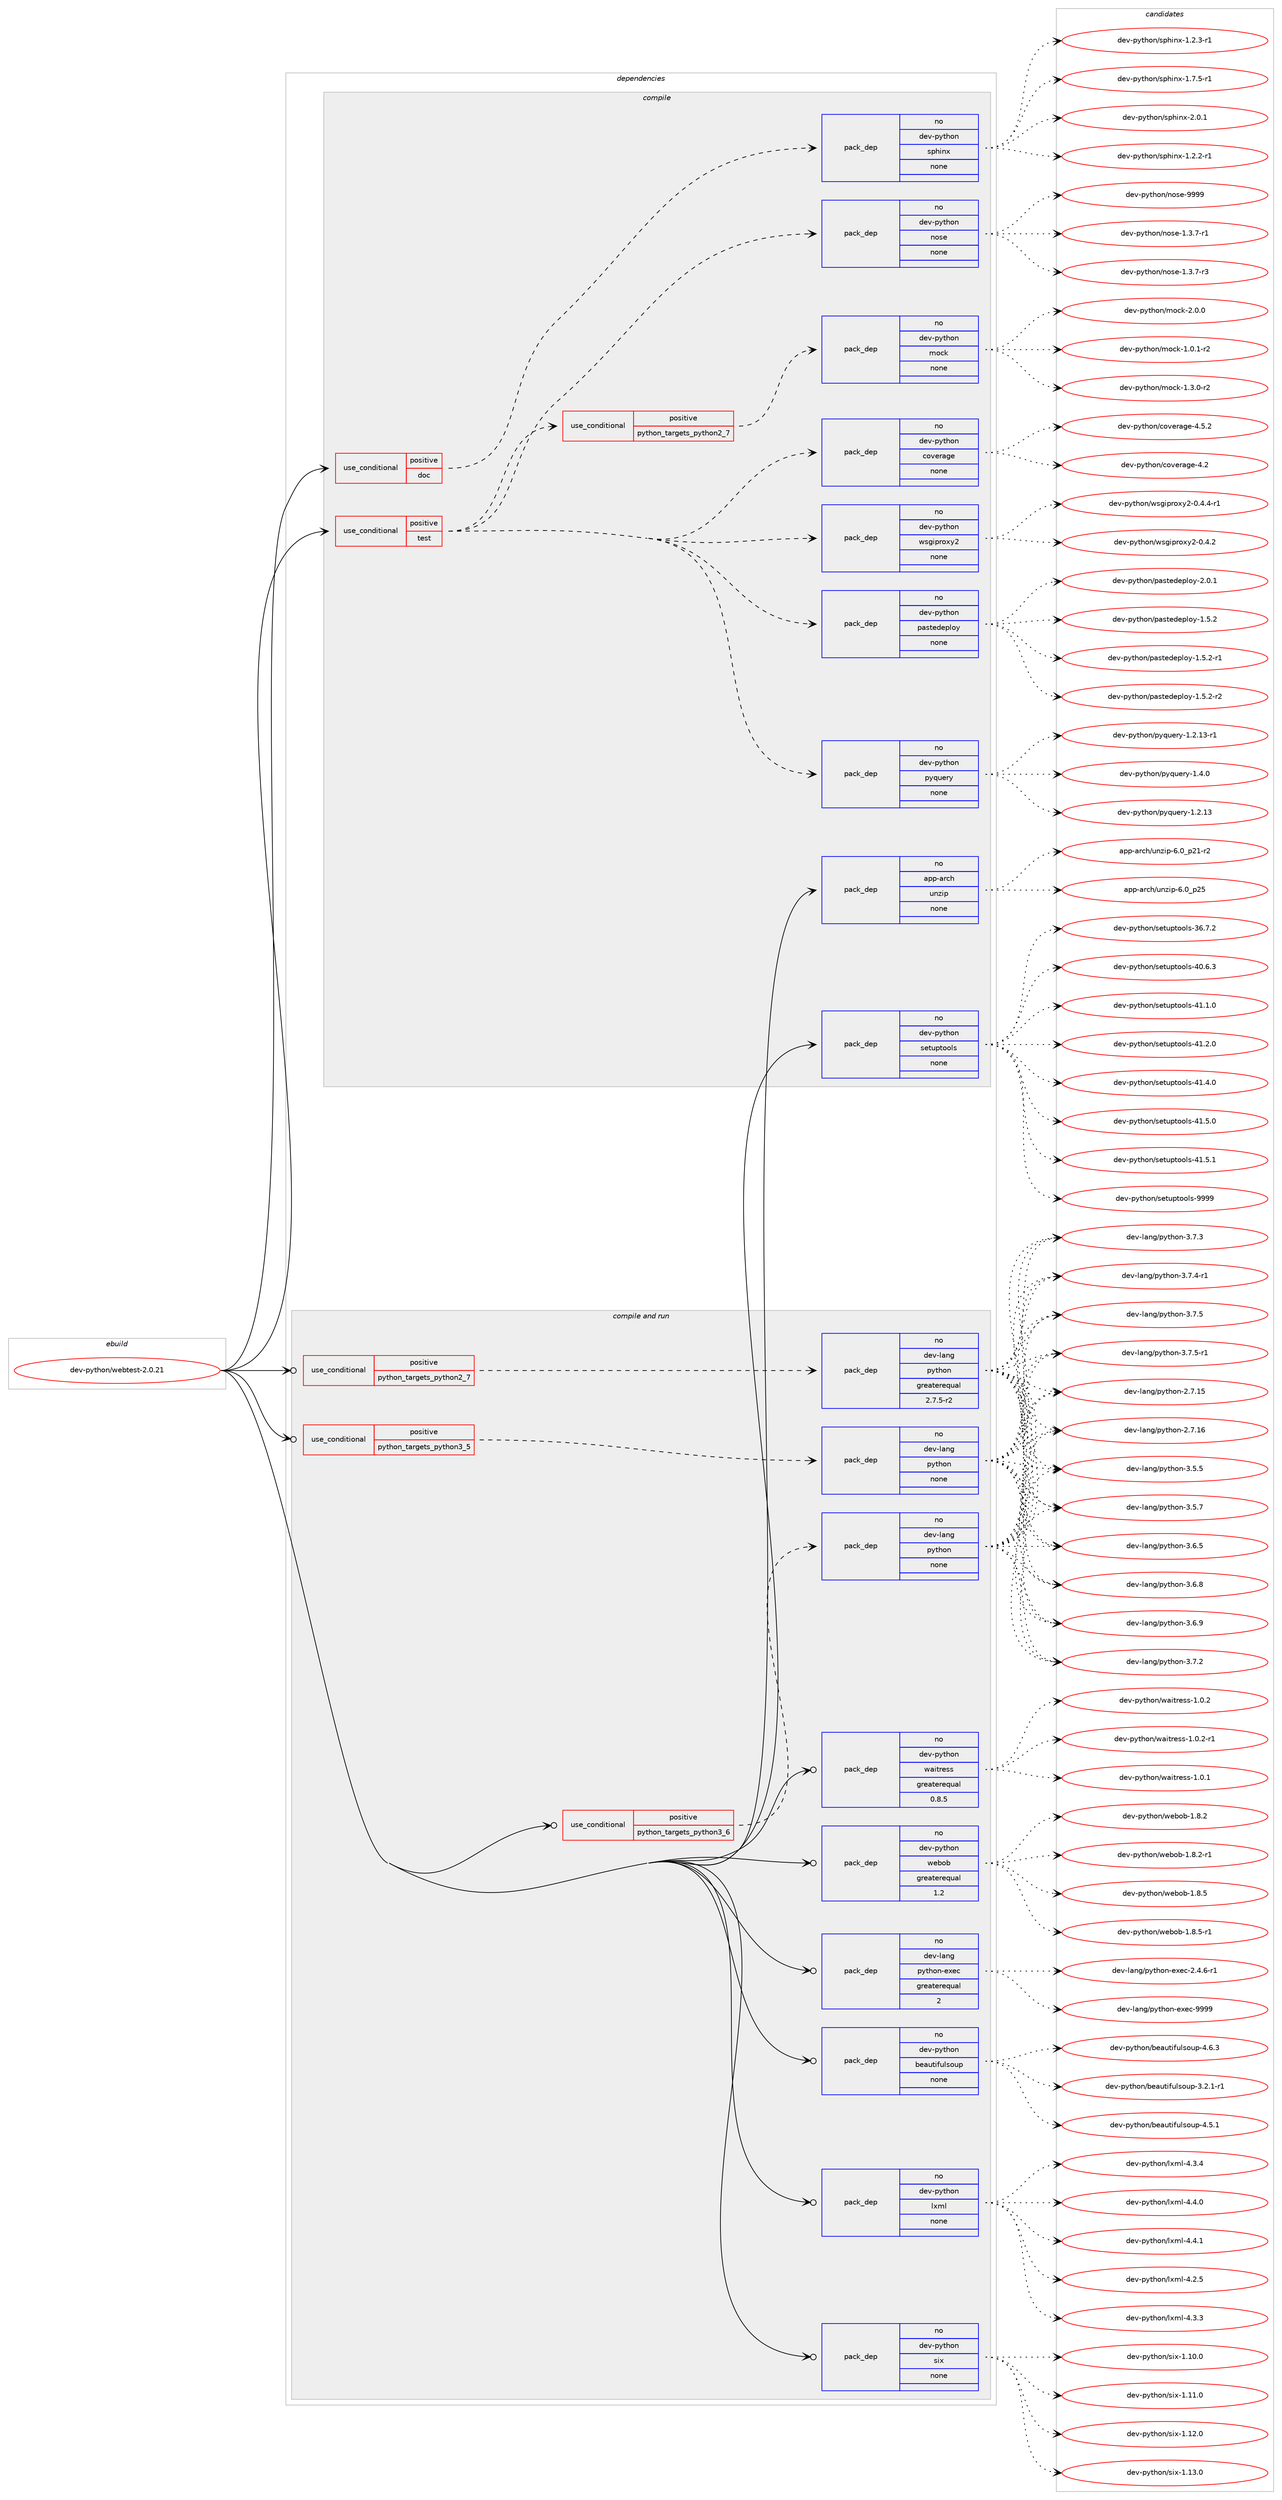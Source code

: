 digraph prolog {

# *************
# Graph options
# *************

newrank=true;
concentrate=true;
compound=true;
graph [rankdir=LR,fontname=Helvetica,fontsize=10,ranksep=1.5];#, ranksep=2.5, nodesep=0.2];
edge  [arrowhead=vee];
node  [fontname=Helvetica,fontsize=10];

# **********
# The ebuild
# **********

subgraph cluster_leftcol {
color=gray;
rank=same;
label=<<i>ebuild</i>>;
id [label="dev-python/webtest-2.0.21", color=red, width=4, href="../dev-python/webtest-2.0.21.svg"];
}

# ****************
# The dependencies
# ****************

subgraph cluster_midcol {
color=gray;
label=<<i>dependencies</i>>;
subgraph cluster_compile {
fillcolor="#eeeeee";
style=filled;
label=<<i>compile</i>>;
subgraph cond151382 {
dependency643723 [label=<<TABLE BORDER="0" CELLBORDER="1" CELLSPACING="0" CELLPADDING="4"><TR><TD ROWSPAN="3" CELLPADDING="10">use_conditional</TD></TR><TR><TD>positive</TD></TR><TR><TD>doc</TD></TR></TABLE>>, shape=none, color=red];
subgraph pack480452 {
dependency643724 [label=<<TABLE BORDER="0" CELLBORDER="1" CELLSPACING="0" CELLPADDING="4" WIDTH="220"><TR><TD ROWSPAN="6" CELLPADDING="30">pack_dep</TD></TR><TR><TD WIDTH="110">no</TD></TR><TR><TD>dev-python</TD></TR><TR><TD>sphinx</TD></TR><TR><TD>none</TD></TR><TR><TD></TD></TR></TABLE>>, shape=none, color=blue];
}
dependency643723:e -> dependency643724:w [weight=20,style="dashed",arrowhead="vee"];
}
id:e -> dependency643723:w [weight=20,style="solid",arrowhead="vee"];
subgraph cond151383 {
dependency643725 [label=<<TABLE BORDER="0" CELLBORDER="1" CELLSPACING="0" CELLPADDING="4"><TR><TD ROWSPAN="3" CELLPADDING="10">use_conditional</TD></TR><TR><TD>positive</TD></TR><TR><TD>test</TD></TR></TABLE>>, shape=none, color=red];
subgraph pack480453 {
dependency643726 [label=<<TABLE BORDER="0" CELLBORDER="1" CELLSPACING="0" CELLPADDING="4" WIDTH="220"><TR><TD ROWSPAN="6" CELLPADDING="30">pack_dep</TD></TR><TR><TD WIDTH="110">no</TD></TR><TR><TD>dev-python</TD></TR><TR><TD>nose</TD></TR><TR><TD>none</TD></TR><TR><TD></TD></TR></TABLE>>, shape=none, color=blue];
}
dependency643725:e -> dependency643726:w [weight=20,style="dashed",arrowhead="vee"];
subgraph pack480454 {
dependency643727 [label=<<TABLE BORDER="0" CELLBORDER="1" CELLSPACING="0" CELLPADDING="4" WIDTH="220"><TR><TD ROWSPAN="6" CELLPADDING="30">pack_dep</TD></TR><TR><TD WIDTH="110">no</TD></TR><TR><TD>dev-python</TD></TR><TR><TD>pyquery</TD></TR><TR><TD>none</TD></TR><TR><TD></TD></TR></TABLE>>, shape=none, color=blue];
}
dependency643725:e -> dependency643727:w [weight=20,style="dashed",arrowhead="vee"];
subgraph pack480455 {
dependency643728 [label=<<TABLE BORDER="0" CELLBORDER="1" CELLSPACING="0" CELLPADDING="4" WIDTH="220"><TR><TD ROWSPAN="6" CELLPADDING="30">pack_dep</TD></TR><TR><TD WIDTH="110">no</TD></TR><TR><TD>dev-python</TD></TR><TR><TD>pastedeploy</TD></TR><TR><TD>none</TD></TR><TR><TD></TD></TR></TABLE>>, shape=none, color=blue];
}
dependency643725:e -> dependency643728:w [weight=20,style="dashed",arrowhead="vee"];
subgraph pack480456 {
dependency643729 [label=<<TABLE BORDER="0" CELLBORDER="1" CELLSPACING="0" CELLPADDING="4" WIDTH="220"><TR><TD ROWSPAN="6" CELLPADDING="30">pack_dep</TD></TR><TR><TD WIDTH="110">no</TD></TR><TR><TD>dev-python</TD></TR><TR><TD>wsgiproxy2</TD></TR><TR><TD>none</TD></TR><TR><TD></TD></TR></TABLE>>, shape=none, color=blue];
}
dependency643725:e -> dependency643729:w [weight=20,style="dashed",arrowhead="vee"];
subgraph pack480457 {
dependency643730 [label=<<TABLE BORDER="0" CELLBORDER="1" CELLSPACING="0" CELLPADDING="4" WIDTH="220"><TR><TD ROWSPAN="6" CELLPADDING="30">pack_dep</TD></TR><TR><TD WIDTH="110">no</TD></TR><TR><TD>dev-python</TD></TR><TR><TD>coverage</TD></TR><TR><TD>none</TD></TR><TR><TD></TD></TR></TABLE>>, shape=none, color=blue];
}
dependency643725:e -> dependency643730:w [weight=20,style="dashed",arrowhead="vee"];
subgraph cond151384 {
dependency643731 [label=<<TABLE BORDER="0" CELLBORDER="1" CELLSPACING="0" CELLPADDING="4"><TR><TD ROWSPAN="3" CELLPADDING="10">use_conditional</TD></TR><TR><TD>positive</TD></TR><TR><TD>python_targets_python2_7</TD></TR></TABLE>>, shape=none, color=red];
subgraph pack480458 {
dependency643732 [label=<<TABLE BORDER="0" CELLBORDER="1" CELLSPACING="0" CELLPADDING="4" WIDTH="220"><TR><TD ROWSPAN="6" CELLPADDING="30">pack_dep</TD></TR><TR><TD WIDTH="110">no</TD></TR><TR><TD>dev-python</TD></TR><TR><TD>mock</TD></TR><TR><TD>none</TD></TR><TR><TD></TD></TR></TABLE>>, shape=none, color=blue];
}
dependency643731:e -> dependency643732:w [weight=20,style="dashed",arrowhead="vee"];
}
dependency643725:e -> dependency643731:w [weight=20,style="dashed",arrowhead="vee"];
}
id:e -> dependency643725:w [weight=20,style="solid",arrowhead="vee"];
subgraph pack480459 {
dependency643733 [label=<<TABLE BORDER="0" CELLBORDER="1" CELLSPACING="0" CELLPADDING="4" WIDTH="220"><TR><TD ROWSPAN="6" CELLPADDING="30">pack_dep</TD></TR><TR><TD WIDTH="110">no</TD></TR><TR><TD>app-arch</TD></TR><TR><TD>unzip</TD></TR><TR><TD>none</TD></TR><TR><TD></TD></TR></TABLE>>, shape=none, color=blue];
}
id:e -> dependency643733:w [weight=20,style="solid",arrowhead="vee"];
subgraph pack480460 {
dependency643734 [label=<<TABLE BORDER="0" CELLBORDER="1" CELLSPACING="0" CELLPADDING="4" WIDTH="220"><TR><TD ROWSPAN="6" CELLPADDING="30">pack_dep</TD></TR><TR><TD WIDTH="110">no</TD></TR><TR><TD>dev-python</TD></TR><TR><TD>setuptools</TD></TR><TR><TD>none</TD></TR><TR><TD></TD></TR></TABLE>>, shape=none, color=blue];
}
id:e -> dependency643734:w [weight=20,style="solid",arrowhead="vee"];
}
subgraph cluster_compileandrun {
fillcolor="#eeeeee";
style=filled;
label=<<i>compile and run</i>>;
subgraph cond151385 {
dependency643735 [label=<<TABLE BORDER="0" CELLBORDER="1" CELLSPACING="0" CELLPADDING="4"><TR><TD ROWSPAN="3" CELLPADDING="10">use_conditional</TD></TR><TR><TD>positive</TD></TR><TR><TD>python_targets_python2_7</TD></TR></TABLE>>, shape=none, color=red];
subgraph pack480461 {
dependency643736 [label=<<TABLE BORDER="0" CELLBORDER="1" CELLSPACING="0" CELLPADDING="4" WIDTH="220"><TR><TD ROWSPAN="6" CELLPADDING="30">pack_dep</TD></TR><TR><TD WIDTH="110">no</TD></TR><TR><TD>dev-lang</TD></TR><TR><TD>python</TD></TR><TR><TD>greaterequal</TD></TR><TR><TD>2.7.5-r2</TD></TR></TABLE>>, shape=none, color=blue];
}
dependency643735:e -> dependency643736:w [weight=20,style="dashed",arrowhead="vee"];
}
id:e -> dependency643735:w [weight=20,style="solid",arrowhead="odotvee"];
subgraph cond151386 {
dependency643737 [label=<<TABLE BORDER="0" CELLBORDER="1" CELLSPACING="0" CELLPADDING="4"><TR><TD ROWSPAN="3" CELLPADDING="10">use_conditional</TD></TR><TR><TD>positive</TD></TR><TR><TD>python_targets_python3_5</TD></TR></TABLE>>, shape=none, color=red];
subgraph pack480462 {
dependency643738 [label=<<TABLE BORDER="0" CELLBORDER="1" CELLSPACING="0" CELLPADDING="4" WIDTH="220"><TR><TD ROWSPAN="6" CELLPADDING="30">pack_dep</TD></TR><TR><TD WIDTH="110">no</TD></TR><TR><TD>dev-lang</TD></TR><TR><TD>python</TD></TR><TR><TD>none</TD></TR><TR><TD></TD></TR></TABLE>>, shape=none, color=blue];
}
dependency643737:e -> dependency643738:w [weight=20,style="dashed",arrowhead="vee"];
}
id:e -> dependency643737:w [weight=20,style="solid",arrowhead="odotvee"];
subgraph cond151387 {
dependency643739 [label=<<TABLE BORDER="0" CELLBORDER="1" CELLSPACING="0" CELLPADDING="4"><TR><TD ROWSPAN="3" CELLPADDING="10">use_conditional</TD></TR><TR><TD>positive</TD></TR><TR><TD>python_targets_python3_6</TD></TR></TABLE>>, shape=none, color=red];
subgraph pack480463 {
dependency643740 [label=<<TABLE BORDER="0" CELLBORDER="1" CELLSPACING="0" CELLPADDING="4" WIDTH="220"><TR><TD ROWSPAN="6" CELLPADDING="30">pack_dep</TD></TR><TR><TD WIDTH="110">no</TD></TR><TR><TD>dev-lang</TD></TR><TR><TD>python</TD></TR><TR><TD>none</TD></TR><TR><TD></TD></TR></TABLE>>, shape=none, color=blue];
}
dependency643739:e -> dependency643740:w [weight=20,style="dashed",arrowhead="vee"];
}
id:e -> dependency643739:w [weight=20,style="solid",arrowhead="odotvee"];
subgraph pack480464 {
dependency643741 [label=<<TABLE BORDER="0" CELLBORDER="1" CELLSPACING="0" CELLPADDING="4" WIDTH="220"><TR><TD ROWSPAN="6" CELLPADDING="30">pack_dep</TD></TR><TR><TD WIDTH="110">no</TD></TR><TR><TD>dev-lang</TD></TR><TR><TD>python-exec</TD></TR><TR><TD>greaterequal</TD></TR><TR><TD>2</TD></TR></TABLE>>, shape=none, color=blue];
}
id:e -> dependency643741:w [weight=20,style="solid",arrowhead="odotvee"];
subgraph pack480465 {
dependency643742 [label=<<TABLE BORDER="0" CELLBORDER="1" CELLSPACING="0" CELLPADDING="4" WIDTH="220"><TR><TD ROWSPAN="6" CELLPADDING="30">pack_dep</TD></TR><TR><TD WIDTH="110">no</TD></TR><TR><TD>dev-python</TD></TR><TR><TD>beautifulsoup</TD></TR><TR><TD>none</TD></TR><TR><TD></TD></TR></TABLE>>, shape=none, color=blue];
}
id:e -> dependency643742:w [weight=20,style="solid",arrowhead="odotvee"];
subgraph pack480466 {
dependency643743 [label=<<TABLE BORDER="0" CELLBORDER="1" CELLSPACING="0" CELLPADDING="4" WIDTH="220"><TR><TD ROWSPAN="6" CELLPADDING="30">pack_dep</TD></TR><TR><TD WIDTH="110">no</TD></TR><TR><TD>dev-python</TD></TR><TR><TD>lxml</TD></TR><TR><TD>none</TD></TR><TR><TD></TD></TR></TABLE>>, shape=none, color=blue];
}
id:e -> dependency643743:w [weight=20,style="solid",arrowhead="odotvee"];
subgraph pack480467 {
dependency643744 [label=<<TABLE BORDER="0" CELLBORDER="1" CELLSPACING="0" CELLPADDING="4" WIDTH="220"><TR><TD ROWSPAN="6" CELLPADDING="30">pack_dep</TD></TR><TR><TD WIDTH="110">no</TD></TR><TR><TD>dev-python</TD></TR><TR><TD>six</TD></TR><TR><TD>none</TD></TR><TR><TD></TD></TR></TABLE>>, shape=none, color=blue];
}
id:e -> dependency643744:w [weight=20,style="solid",arrowhead="odotvee"];
subgraph pack480468 {
dependency643745 [label=<<TABLE BORDER="0" CELLBORDER="1" CELLSPACING="0" CELLPADDING="4" WIDTH="220"><TR><TD ROWSPAN="6" CELLPADDING="30">pack_dep</TD></TR><TR><TD WIDTH="110">no</TD></TR><TR><TD>dev-python</TD></TR><TR><TD>waitress</TD></TR><TR><TD>greaterequal</TD></TR><TR><TD>0.8.5</TD></TR></TABLE>>, shape=none, color=blue];
}
id:e -> dependency643745:w [weight=20,style="solid",arrowhead="odotvee"];
subgraph pack480469 {
dependency643746 [label=<<TABLE BORDER="0" CELLBORDER="1" CELLSPACING="0" CELLPADDING="4" WIDTH="220"><TR><TD ROWSPAN="6" CELLPADDING="30">pack_dep</TD></TR><TR><TD WIDTH="110">no</TD></TR><TR><TD>dev-python</TD></TR><TR><TD>webob</TD></TR><TR><TD>greaterequal</TD></TR><TR><TD>1.2</TD></TR></TABLE>>, shape=none, color=blue];
}
id:e -> dependency643746:w [weight=20,style="solid",arrowhead="odotvee"];
}
subgraph cluster_run {
fillcolor="#eeeeee";
style=filled;
label=<<i>run</i>>;
}
}

# **************
# The candidates
# **************

subgraph cluster_choices {
rank=same;
color=gray;
label=<<i>candidates</i>>;

subgraph choice480452 {
color=black;
nodesep=1;
choice10010111845112121116104111110471151121041051101204549465046504511449 [label="dev-python/sphinx-1.2.2-r1", color=red, width=4,href="../dev-python/sphinx-1.2.2-r1.svg"];
choice10010111845112121116104111110471151121041051101204549465046514511449 [label="dev-python/sphinx-1.2.3-r1", color=red, width=4,href="../dev-python/sphinx-1.2.3-r1.svg"];
choice10010111845112121116104111110471151121041051101204549465546534511449 [label="dev-python/sphinx-1.7.5-r1", color=red, width=4,href="../dev-python/sphinx-1.7.5-r1.svg"];
choice1001011184511212111610411111047115112104105110120455046484649 [label="dev-python/sphinx-2.0.1", color=red, width=4,href="../dev-python/sphinx-2.0.1.svg"];
dependency643724:e -> choice10010111845112121116104111110471151121041051101204549465046504511449:w [style=dotted,weight="100"];
dependency643724:e -> choice10010111845112121116104111110471151121041051101204549465046514511449:w [style=dotted,weight="100"];
dependency643724:e -> choice10010111845112121116104111110471151121041051101204549465546534511449:w [style=dotted,weight="100"];
dependency643724:e -> choice1001011184511212111610411111047115112104105110120455046484649:w [style=dotted,weight="100"];
}
subgraph choice480453 {
color=black;
nodesep=1;
choice10010111845112121116104111110471101111151014549465146554511449 [label="dev-python/nose-1.3.7-r1", color=red, width=4,href="../dev-python/nose-1.3.7-r1.svg"];
choice10010111845112121116104111110471101111151014549465146554511451 [label="dev-python/nose-1.3.7-r3", color=red, width=4,href="../dev-python/nose-1.3.7-r3.svg"];
choice10010111845112121116104111110471101111151014557575757 [label="dev-python/nose-9999", color=red, width=4,href="../dev-python/nose-9999.svg"];
dependency643726:e -> choice10010111845112121116104111110471101111151014549465146554511449:w [style=dotted,weight="100"];
dependency643726:e -> choice10010111845112121116104111110471101111151014549465146554511451:w [style=dotted,weight="100"];
dependency643726:e -> choice10010111845112121116104111110471101111151014557575757:w [style=dotted,weight="100"];
}
subgraph choice480454 {
color=black;
nodesep=1;
choice100101118451121211161041111104711212111311710111412145494650464951 [label="dev-python/pyquery-1.2.13", color=red, width=4,href="../dev-python/pyquery-1.2.13.svg"];
choice1001011184511212111610411111047112121113117101114121454946504649514511449 [label="dev-python/pyquery-1.2.13-r1", color=red, width=4,href="../dev-python/pyquery-1.2.13-r1.svg"];
choice1001011184511212111610411111047112121113117101114121454946524648 [label="dev-python/pyquery-1.4.0", color=red, width=4,href="../dev-python/pyquery-1.4.0.svg"];
dependency643727:e -> choice100101118451121211161041111104711212111311710111412145494650464951:w [style=dotted,weight="100"];
dependency643727:e -> choice1001011184511212111610411111047112121113117101114121454946504649514511449:w [style=dotted,weight="100"];
dependency643727:e -> choice1001011184511212111610411111047112121113117101114121454946524648:w [style=dotted,weight="100"];
}
subgraph choice480455 {
color=black;
nodesep=1;
choice100101118451121211161041111104711297115116101100101112108111121454946534650 [label="dev-python/pastedeploy-1.5.2", color=red, width=4,href="../dev-python/pastedeploy-1.5.2.svg"];
choice1001011184511212111610411111047112971151161011001011121081111214549465346504511449 [label="dev-python/pastedeploy-1.5.2-r1", color=red, width=4,href="../dev-python/pastedeploy-1.5.2-r1.svg"];
choice1001011184511212111610411111047112971151161011001011121081111214549465346504511450 [label="dev-python/pastedeploy-1.5.2-r2", color=red, width=4,href="../dev-python/pastedeploy-1.5.2-r2.svg"];
choice100101118451121211161041111104711297115116101100101112108111121455046484649 [label="dev-python/pastedeploy-2.0.1", color=red, width=4,href="../dev-python/pastedeploy-2.0.1.svg"];
dependency643728:e -> choice100101118451121211161041111104711297115116101100101112108111121454946534650:w [style=dotted,weight="100"];
dependency643728:e -> choice1001011184511212111610411111047112971151161011001011121081111214549465346504511449:w [style=dotted,weight="100"];
dependency643728:e -> choice1001011184511212111610411111047112971151161011001011121081111214549465346504511450:w [style=dotted,weight="100"];
dependency643728:e -> choice100101118451121211161041111104711297115116101100101112108111121455046484649:w [style=dotted,weight="100"];
}
subgraph choice480456 {
color=black;
nodesep=1;
choice100101118451121211161041111104711911510310511211411112012150454846524650 [label="dev-python/wsgiproxy2-0.4.2", color=red, width=4,href="../dev-python/wsgiproxy2-0.4.2.svg"];
choice1001011184511212111610411111047119115103105112114111120121504548465246524511449 [label="dev-python/wsgiproxy2-0.4.4-r1", color=red, width=4,href="../dev-python/wsgiproxy2-0.4.4-r1.svg"];
dependency643729:e -> choice100101118451121211161041111104711911510310511211411112012150454846524650:w [style=dotted,weight="100"];
dependency643729:e -> choice1001011184511212111610411111047119115103105112114111120121504548465246524511449:w [style=dotted,weight="100"];
}
subgraph choice480457 {
color=black;
nodesep=1;
choice1001011184511212111610411111047991111181011149710310145524650 [label="dev-python/coverage-4.2", color=red, width=4,href="../dev-python/coverage-4.2.svg"];
choice10010111845112121116104111110479911111810111497103101455246534650 [label="dev-python/coverage-4.5.2", color=red, width=4,href="../dev-python/coverage-4.5.2.svg"];
dependency643730:e -> choice1001011184511212111610411111047991111181011149710310145524650:w [style=dotted,weight="100"];
dependency643730:e -> choice10010111845112121116104111110479911111810111497103101455246534650:w [style=dotted,weight="100"];
}
subgraph choice480458 {
color=black;
nodesep=1;
choice1001011184511212111610411111047109111991074549464846494511450 [label="dev-python/mock-1.0.1-r2", color=red, width=4,href="../dev-python/mock-1.0.1-r2.svg"];
choice1001011184511212111610411111047109111991074549465146484511450 [label="dev-python/mock-1.3.0-r2", color=red, width=4,href="../dev-python/mock-1.3.0-r2.svg"];
choice100101118451121211161041111104710911199107455046484648 [label="dev-python/mock-2.0.0", color=red, width=4,href="../dev-python/mock-2.0.0.svg"];
dependency643732:e -> choice1001011184511212111610411111047109111991074549464846494511450:w [style=dotted,weight="100"];
dependency643732:e -> choice1001011184511212111610411111047109111991074549465146484511450:w [style=dotted,weight="100"];
dependency643732:e -> choice100101118451121211161041111104710911199107455046484648:w [style=dotted,weight="100"];
}
subgraph choice480459 {
color=black;
nodesep=1;
choice9711211245971149910447117110122105112455446489511250494511450 [label="app-arch/unzip-6.0_p21-r2", color=red, width=4,href="../app-arch/unzip-6.0_p21-r2.svg"];
choice971121124597114991044711711012210511245544648951125053 [label="app-arch/unzip-6.0_p25", color=red, width=4,href="../app-arch/unzip-6.0_p25.svg"];
dependency643733:e -> choice9711211245971149910447117110122105112455446489511250494511450:w [style=dotted,weight="100"];
dependency643733:e -> choice971121124597114991044711711012210511245544648951125053:w [style=dotted,weight="100"];
}
subgraph choice480460 {
color=black;
nodesep=1;
choice100101118451121211161041111104711510111611711211611111110811545515446554650 [label="dev-python/setuptools-36.7.2", color=red, width=4,href="../dev-python/setuptools-36.7.2.svg"];
choice100101118451121211161041111104711510111611711211611111110811545524846544651 [label="dev-python/setuptools-40.6.3", color=red, width=4,href="../dev-python/setuptools-40.6.3.svg"];
choice100101118451121211161041111104711510111611711211611111110811545524946494648 [label="dev-python/setuptools-41.1.0", color=red, width=4,href="../dev-python/setuptools-41.1.0.svg"];
choice100101118451121211161041111104711510111611711211611111110811545524946504648 [label="dev-python/setuptools-41.2.0", color=red, width=4,href="../dev-python/setuptools-41.2.0.svg"];
choice100101118451121211161041111104711510111611711211611111110811545524946524648 [label="dev-python/setuptools-41.4.0", color=red, width=4,href="../dev-python/setuptools-41.4.0.svg"];
choice100101118451121211161041111104711510111611711211611111110811545524946534648 [label="dev-python/setuptools-41.5.0", color=red, width=4,href="../dev-python/setuptools-41.5.0.svg"];
choice100101118451121211161041111104711510111611711211611111110811545524946534649 [label="dev-python/setuptools-41.5.1", color=red, width=4,href="../dev-python/setuptools-41.5.1.svg"];
choice10010111845112121116104111110471151011161171121161111111081154557575757 [label="dev-python/setuptools-9999", color=red, width=4,href="../dev-python/setuptools-9999.svg"];
dependency643734:e -> choice100101118451121211161041111104711510111611711211611111110811545515446554650:w [style=dotted,weight="100"];
dependency643734:e -> choice100101118451121211161041111104711510111611711211611111110811545524846544651:w [style=dotted,weight="100"];
dependency643734:e -> choice100101118451121211161041111104711510111611711211611111110811545524946494648:w [style=dotted,weight="100"];
dependency643734:e -> choice100101118451121211161041111104711510111611711211611111110811545524946504648:w [style=dotted,weight="100"];
dependency643734:e -> choice100101118451121211161041111104711510111611711211611111110811545524946524648:w [style=dotted,weight="100"];
dependency643734:e -> choice100101118451121211161041111104711510111611711211611111110811545524946534648:w [style=dotted,weight="100"];
dependency643734:e -> choice100101118451121211161041111104711510111611711211611111110811545524946534649:w [style=dotted,weight="100"];
dependency643734:e -> choice10010111845112121116104111110471151011161171121161111111081154557575757:w [style=dotted,weight="100"];
}
subgraph choice480461 {
color=black;
nodesep=1;
choice10010111845108971101034711212111610411111045504655464953 [label="dev-lang/python-2.7.15", color=red, width=4,href="../dev-lang/python-2.7.15.svg"];
choice10010111845108971101034711212111610411111045504655464954 [label="dev-lang/python-2.7.16", color=red, width=4,href="../dev-lang/python-2.7.16.svg"];
choice100101118451089711010347112121116104111110455146534653 [label="dev-lang/python-3.5.5", color=red, width=4,href="../dev-lang/python-3.5.5.svg"];
choice100101118451089711010347112121116104111110455146534655 [label="dev-lang/python-3.5.7", color=red, width=4,href="../dev-lang/python-3.5.7.svg"];
choice100101118451089711010347112121116104111110455146544653 [label="dev-lang/python-3.6.5", color=red, width=4,href="../dev-lang/python-3.6.5.svg"];
choice100101118451089711010347112121116104111110455146544656 [label="dev-lang/python-3.6.8", color=red, width=4,href="../dev-lang/python-3.6.8.svg"];
choice100101118451089711010347112121116104111110455146544657 [label="dev-lang/python-3.6.9", color=red, width=4,href="../dev-lang/python-3.6.9.svg"];
choice100101118451089711010347112121116104111110455146554650 [label="dev-lang/python-3.7.2", color=red, width=4,href="../dev-lang/python-3.7.2.svg"];
choice100101118451089711010347112121116104111110455146554651 [label="dev-lang/python-3.7.3", color=red, width=4,href="../dev-lang/python-3.7.3.svg"];
choice1001011184510897110103471121211161041111104551465546524511449 [label="dev-lang/python-3.7.4-r1", color=red, width=4,href="../dev-lang/python-3.7.4-r1.svg"];
choice100101118451089711010347112121116104111110455146554653 [label="dev-lang/python-3.7.5", color=red, width=4,href="../dev-lang/python-3.7.5.svg"];
choice1001011184510897110103471121211161041111104551465546534511449 [label="dev-lang/python-3.7.5-r1", color=red, width=4,href="../dev-lang/python-3.7.5-r1.svg"];
dependency643736:e -> choice10010111845108971101034711212111610411111045504655464953:w [style=dotted,weight="100"];
dependency643736:e -> choice10010111845108971101034711212111610411111045504655464954:w [style=dotted,weight="100"];
dependency643736:e -> choice100101118451089711010347112121116104111110455146534653:w [style=dotted,weight="100"];
dependency643736:e -> choice100101118451089711010347112121116104111110455146534655:w [style=dotted,weight="100"];
dependency643736:e -> choice100101118451089711010347112121116104111110455146544653:w [style=dotted,weight="100"];
dependency643736:e -> choice100101118451089711010347112121116104111110455146544656:w [style=dotted,weight="100"];
dependency643736:e -> choice100101118451089711010347112121116104111110455146544657:w [style=dotted,weight="100"];
dependency643736:e -> choice100101118451089711010347112121116104111110455146554650:w [style=dotted,weight="100"];
dependency643736:e -> choice100101118451089711010347112121116104111110455146554651:w [style=dotted,weight="100"];
dependency643736:e -> choice1001011184510897110103471121211161041111104551465546524511449:w [style=dotted,weight="100"];
dependency643736:e -> choice100101118451089711010347112121116104111110455146554653:w [style=dotted,weight="100"];
dependency643736:e -> choice1001011184510897110103471121211161041111104551465546534511449:w [style=dotted,weight="100"];
}
subgraph choice480462 {
color=black;
nodesep=1;
choice10010111845108971101034711212111610411111045504655464953 [label="dev-lang/python-2.7.15", color=red, width=4,href="../dev-lang/python-2.7.15.svg"];
choice10010111845108971101034711212111610411111045504655464954 [label="dev-lang/python-2.7.16", color=red, width=4,href="../dev-lang/python-2.7.16.svg"];
choice100101118451089711010347112121116104111110455146534653 [label="dev-lang/python-3.5.5", color=red, width=4,href="../dev-lang/python-3.5.5.svg"];
choice100101118451089711010347112121116104111110455146534655 [label="dev-lang/python-3.5.7", color=red, width=4,href="../dev-lang/python-3.5.7.svg"];
choice100101118451089711010347112121116104111110455146544653 [label="dev-lang/python-3.6.5", color=red, width=4,href="../dev-lang/python-3.6.5.svg"];
choice100101118451089711010347112121116104111110455146544656 [label="dev-lang/python-3.6.8", color=red, width=4,href="../dev-lang/python-3.6.8.svg"];
choice100101118451089711010347112121116104111110455146544657 [label="dev-lang/python-3.6.9", color=red, width=4,href="../dev-lang/python-3.6.9.svg"];
choice100101118451089711010347112121116104111110455146554650 [label="dev-lang/python-3.7.2", color=red, width=4,href="../dev-lang/python-3.7.2.svg"];
choice100101118451089711010347112121116104111110455146554651 [label="dev-lang/python-3.7.3", color=red, width=4,href="../dev-lang/python-3.7.3.svg"];
choice1001011184510897110103471121211161041111104551465546524511449 [label="dev-lang/python-3.7.4-r1", color=red, width=4,href="../dev-lang/python-3.7.4-r1.svg"];
choice100101118451089711010347112121116104111110455146554653 [label="dev-lang/python-3.7.5", color=red, width=4,href="../dev-lang/python-3.7.5.svg"];
choice1001011184510897110103471121211161041111104551465546534511449 [label="dev-lang/python-3.7.5-r1", color=red, width=4,href="../dev-lang/python-3.7.5-r1.svg"];
dependency643738:e -> choice10010111845108971101034711212111610411111045504655464953:w [style=dotted,weight="100"];
dependency643738:e -> choice10010111845108971101034711212111610411111045504655464954:w [style=dotted,weight="100"];
dependency643738:e -> choice100101118451089711010347112121116104111110455146534653:w [style=dotted,weight="100"];
dependency643738:e -> choice100101118451089711010347112121116104111110455146534655:w [style=dotted,weight="100"];
dependency643738:e -> choice100101118451089711010347112121116104111110455146544653:w [style=dotted,weight="100"];
dependency643738:e -> choice100101118451089711010347112121116104111110455146544656:w [style=dotted,weight="100"];
dependency643738:e -> choice100101118451089711010347112121116104111110455146544657:w [style=dotted,weight="100"];
dependency643738:e -> choice100101118451089711010347112121116104111110455146554650:w [style=dotted,weight="100"];
dependency643738:e -> choice100101118451089711010347112121116104111110455146554651:w [style=dotted,weight="100"];
dependency643738:e -> choice1001011184510897110103471121211161041111104551465546524511449:w [style=dotted,weight="100"];
dependency643738:e -> choice100101118451089711010347112121116104111110455146554653:w [style=dotted,weight="100"];
dependency643738:e -> choice1001011184510897110103471121211161041111104551465546534511449:w [style=dotted,weight="100"];
}
subgraph choice480463 {
color=black;
nodesep=1;
choice10010111845108971101034711212111610411111045504655464953 [label="dev-lang/python-2.7.15", color=red, width=4,href="../dev-lang/python-2.7.15.svg"];
choice10010111845108971101034711212111610411111045504655464954 [label="dev-lang/python-2.7.16", color=red, width=4,href="../dev-lang/python-2.7.16.svg"];
choice100101118451089711010347112121116104111110455146534653 [label="dev-lang/python-3.5.5", color=red, width=4,href="../dev-lang/python-3.5.5.svg"];
choice100101118451089711010347112121116104111110455146534655 [label="dev-lang/python-3.5.7", color=red, width=4,href="../dev-lang/python-3.5.7.svg"];
choice100101118451089711010347112121116104111110455146544653 [label="dev-lang/python-3.6.5", color=red, width=4,href="../dev-lang/python-3.6.5.svg"];
choice100101118451089711010347112121116104111110455146544656 [label="dev-lang/python-3.6.8", color=red, width=4,href="../dev-lang/python-3.6.8.svg"];
choice100101118451089711010347112121116104111110455146544657 [label="dev-lang/python-3.6.9", color=red, width=4,href="../dev-lang/python-3.6.9.svg"];
choice100101118451089711010347112121116104111110455146554650 [label="dev-lang/python-3.7.2", color=red, width=4,href="../dev-lang/python-3.7.2.svg"];
choice100101118451089711010347112121116104111110455146554651 [label="dev-lang/python-3.7.3", color=red, width=4,href="../dev-lang/python-3.7.3.svg"];
choice1001011184510897110103471121211161041111104551465546524511449 [label="dev-lang/python-3.7.4-r1", color=red, width=4,href="../dev-lang/python-3.7.4-r1.svg"];
choice100101118451089711010347112121116104111110455146554653 [label="dev-lang/python-3.7.5", color=red, width=4,href="../dev-lang/python-3.7.5.svg"];
choice1001011184510897110103471121211161041111104551465546534511449 [label="dev-lang/python-3.7.5-r1", color=red, width=4,href="../dev-lang/python-3.7.5-r1.svg"];
dependency643740:e -> choice10010111845108971101034711212111610411111045504655464953:w [style=dotted,weight="100"];
dependency643740:e -> choice10010111845108971101034711212111610411111045504655464954:w [style=dotted,weight="100"];
dependency643740:e -> choice100101118451089711010347112121116104111110455146534653:w [style=dotted,weight="100"];
dependency643740:e -> choice100101118451089711010347112121116104111110455146534655:w [style=dotted,weight="100"];
dependency643740:e -> choice100101118451089711010347112121116104111110455146544653:w [style=dotted,weight="100"];
dependency643740:e -> choice100101118451089711010347112121116104111110455146544656:w [style=dotted,weight="100"];
dependency643740:e -> choice100101118451089711010347112121116104111110455146544657:w [style=dotted,weight="100"];
dependency643740:e -> choice100101118451089711010347112121116104111110455146554650:w [style=dotted,weight="100"];
dependency643740:e -> choice100101118451089711010347112121116104111110455146554651:w [style=dotted,weight="100"];
dependency643740:e -> choice1001011184510897110103471121211161041111104551465546524511449:w [style=dotted,weight="100"];
dependency643740:e -> choice100101118451089711010347112121116104111110455146554653:w [style=dotted,weight="100"];
dependency643740:e -> choice1001011184510897110103471121211161041111104551465546534511449:w [style=dotted,weight="100"];
}
subgraph choice480464 {
color=black;
nodesep=1;
choice10010111845108971101034711212111610411111045101120101994550465246544511449 [label="dev-lang/python-exec-2.4.6-r1", color=red, width=4,href="../dev-lang/python-exec-2.4.6-r1.svg"];
choice10010111845108971101034711212111610411111045101120101994557575757 [label="dev-lang/python-exec-9999", color=red, width=4,href="../dev-lang/python-exec-9999.svg"];
dependency643741:e -> choice10010111845108971101034711212111610411111045101120101994550465246544511449:w [style=dotted,weight="100"];
dependency643741:e -> choice10010111845108971101034711212111610411111045101120101994557575757:w [style=dotted,weight="100"];
}
subgraph choice480465 {
color=black;
nodesep=1;
choice100101118451121211161041111104798101971171161051021171081151111171124551465046494511449 [label="dev-python/beautifulsoup-3.2.1-r1", color=red, width=4,href="../dev-python/beautifulsoup-3.2.1-r1.svg"];
choice10010111845112121116104111110479810197117116105102117108115111117112455246534649 [label="dev-python/beautifulsoup-4.5.1", color=red, width=4,href="../dev-python/beautifulsoup-4.5.1.svg"];
choice10010111845112121116104111110479810197117116105102117108115111117112455246544651 [label="dev-python/beautifulsoup-4.6.3", color=red, width=4,href="../dev-python/beautifulsoup-4.6.3.svg"];
dependency643742:e -> choice100101118451121211161041111104798101971171161051021171081151111171124551465046494511449:w [style=dotted,weight="100"];
dependency643742:e -> choice10010111845112121116104111110479810197117116105102117108115111117112455246534649:w [style=dotted,weight="100"];
dependency643742:e -> choice10010111845112121116104111110479810197117116105102117108115111117112455246544651:w [style=dotted,weight="100"];
}
subgraph choice480466 {
color=black;
nodesep=1;
choice1001011184511212111610411111047108120109108455246504653 [label="dev-python/lxml-4.2.5", color=red, width=4,href="../dev-python/lxml-4.2.5.svg"];
choice1001011184511212111610411111047108120109108455246514651 [label="dev-python/lxml-4.3.3", color=red, width=4,href="../dev-python/lxml-4.3.3.svg"];
choice1001011184511212111610411111047108120109108455246514652 [label="dev-python/lxml-4.3.4", color=red, width=4,href="../dev-python/lxml-4.3.4.svg"];
choice1001011184511212111610411111047108120109108455246524648 [label="dev-python/lxml-4.4.0", color=red, width=4,href="../dev-python/lxml-4.4.0.svg"];
choice1001011184511212111610411111047108120109108455246524649 [label="dev-python/lxml-4.4.1", color=red, width=4,href="../dev-python/lxml-4.4.1.svg"];
dependency643743:e -> choice1001011184511212111610411111047108120109108455246504653:w [style=dotted,weight="100"];
dependency643743:e -> choice1001011184511212111610411111047108120109108455246514651:w [style=dotted,weight="100"];
dependency643743:e -> choice1001011184511212111610411111047108120109108455246514652:w [style=dotted,weight="100"];
dependency643743:e -> choice1001011184511212111610411111047108120109108455246524648:w [style=dotted,weight="100"];
dependency643743:e -> choice1001011184511212111610411111047108120109108455246524649:w [style=dotted,weight="100"];
}
subgraph choice480467 {
color=black;
nodesep=1;
choice100101118451121211161041111104711510512045494649484648 [label="dev-python/six-1.10.0", color=red, width=4,href="../dev-python/six-1.10.0.svg"];
choice100101118451121211161041111104711510512045494649494648 [label="dev-python/six-1.11.0", color=red, width=4,href="../dev-python/six-1.11.0.svg"];
choice100101118451121211161041111104711510512045494649504648 [label="dev-python/six-1.12.0", color=red, width=4,href="../dev-python/six-1.12.0.svg"];
choice100101118451121211161041111104711510512045494649514648 [label="dev-python/six-1.13.0", color=red, width=4,href="../dev-python/six-1.13.0.svg"];
dependency643744:e -> choice100101118451121211161041111104711510512045494649484648:w [style=dotted,weight="100"];
dependency643744:e -> choice100101118451121211161041111104711510512045494649494648:w [style=dotted,weight="100"];
dependency643744:e -> choice100101118451121211161041111104711510512045494649504648:w [style=dotted,weight="100"];
dependency643744:e -> choice100101118451121211161041111104711510512045494649514648:w [style=dotted,weight="100"];
}
subgraph choice480468 {
color=black;
nodesep=1;
choice100101118451121211161041111104711997105116114101115115454946484649 [label="dev-python/waitress-1.0.1", color=red, width=4,href="../dev-python/waitress-1.0.1.svg"];
choice100101118451121211161041111104711997105116114101115115454946484650 [label="dev-python/waitress-1.0.2", color=red, width=4,href="../dev-python/waitress-1.0.2.svg"];
choice1001011184511212111610411111047119971051161141011151154549464846504511449 [label="dev-python/waitress-1.0.2-r1", color=red, width=4,href="../dev-python/waitress-1.0.2-r1.svg"];
dependency643745:e -> choice100101118451121211161041111104711997105116114101115115454946484649:w [style=dotted,weight="100"];
dependency643745:e -> choice100101118451121211161041111104711997105116114101115115454946484650:w [style=dotted,weight="100"];
dependency643745:e -> choice1001011184511212111610411111047119971051161141011151154549464846504511449:w [style=dotted,weight="100"];
}
subgraph choice480469 {
color=black;
nodesep=1;
choice10010111845112121116104111110471191019811198454946564650 [label="dev-python/webob-1.8.2", color=red, width=4,href="../dev-python/webob-1.8.2.svg"];
choice100101118451121211161041111104711910198111984549465646504511449 [label="dev-python/webob-1.8.2-r1", color=red, width=4,href="../dev-python/webob-1.8.2-r1.svg"];
choice10010111845112121116104111110471191019811198454946564653 [label="dev-python/webob-1.8.5", color=red, width=4,href="../dev-python/webob-1.8.5.svg"];
choice100101118451121211161041111104711910198111984549465646534511449 [label="dev-python/webob-1.8.5-r1", color=red, width=4,href="../dev-python/webob-1.8.5-r1.svg"];
dependency643746:e -> choice10010111845112121116104111110471191019811198454946564650:w [style=dotted,weight="100"];
dependency643746:e -> choice100101118451121211161041111104711910198111984549465646504511449:w [style=dotted,weight="100"];
dependency643746:e -> choice10010111845112121116104111110471191019811198454946564653:w [style=dotted,weight="100"];
dependency643746:e -> choice100101118451121211161041111104711910198111984549465646534511449:w [style=dotted,weight="100"];
}
}

}

